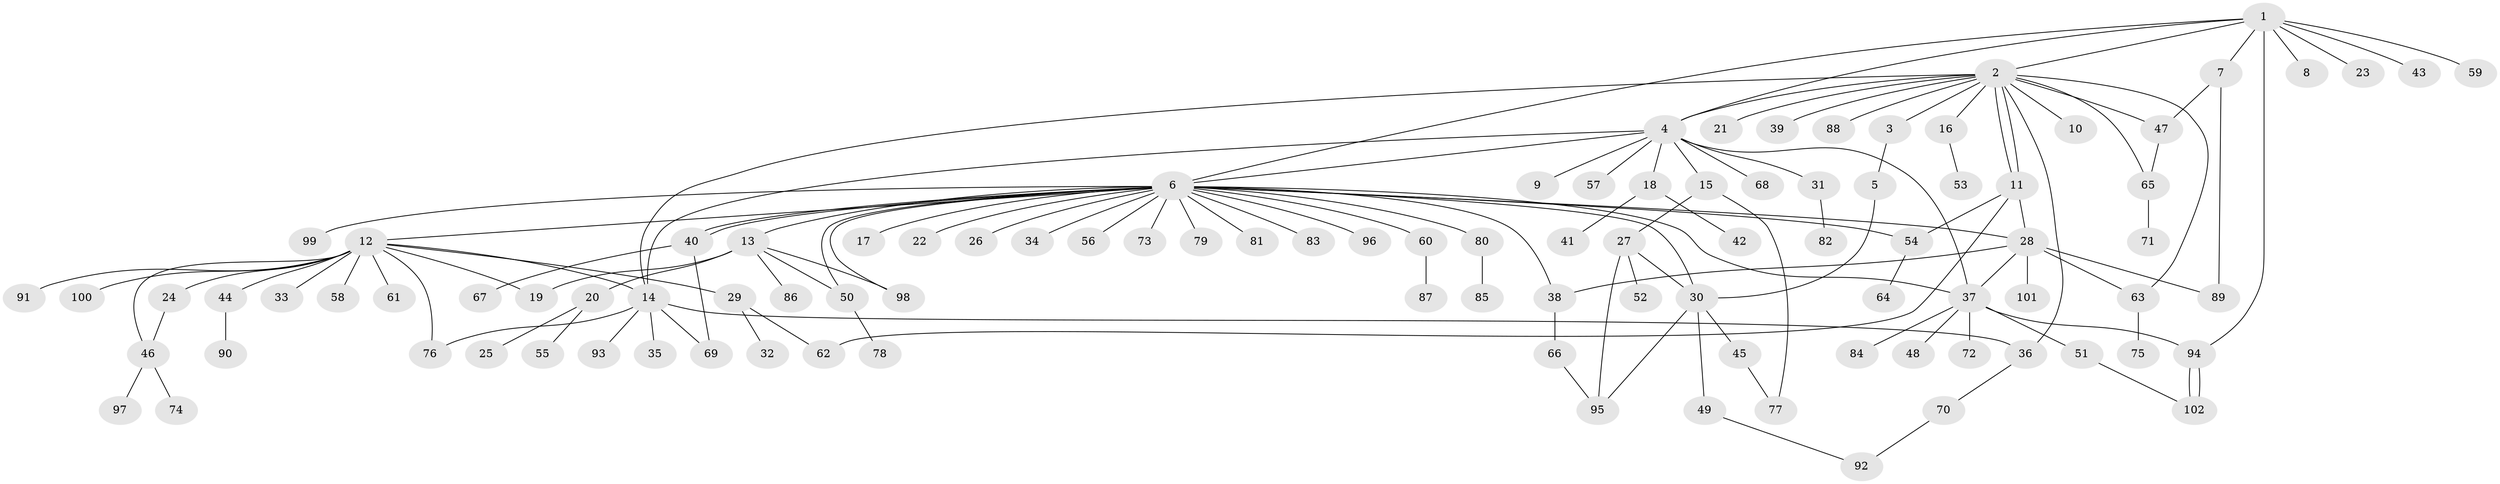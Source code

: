 // coarse degree distribution, {1: 0.5365853658536586, 6: 0.04878048780487805, 2: 0.14634146341463414, 8: 0.04878048780487805, 4: 0.04878048780487805, 10: 0.024390243902439025, 3: 0.04878048780487805, 5: 0.04878048780487805, 21: 0.024390243902439025, 7: 0.024390243902439025}
// Generated by graph-tools (version 1.1) at 2025/36/03/04/25 23:36:48]
// undirected, 102 vertices, 133 edges
graph export_dot {
  node [color=gray90,style=filled];
  1;
  2;
  3;
  4;
  5;
  6;
  7;
  8;
  9;
  10;
  11;
  12;
  13;
  14;
  15;
  16;
  17;
  18;
  19;
  20;
  21;
  22;
  23;
  24;
  25;
  26;
  27;
  28;
  29;
  30;
  31;
  32;
  33;
  34;
  35;
  36;
  37;
  38;
  39;
  40;
  41;
  42;
  43;
  44;
  45;
  46;
  47;
  48;
  49;
  50;
  51;
  52;
  53;
  54;
  55;
  56;
  57;
  58;
  59;
  60;
  61;
  62;
  63;
  64;
  65;
  66;
  67;
  68;
  69;
  70;
  71;
  72;
  73;
  74;
  75;
  76;
  77;
  78;
  79;
  80;
  81;
  82;
  83;
  84;
  85;
  86;
  87;
  88;
  89;
  90;
  91;
  92;
  93;
  94;
  95;
  96;
  97;
  98;
  99;
  100;
  101;
  102;
  1 -- 2;
  1 -- 4;
  1 -- 6;
  1 -- 7;
  1 -- 8;
  1 -- 23;
  1 -- 43;
  1 -- 59;
  1 -- 94;
  2 -- 3;
  2 -- 4;
  2 -- 10;
  2 -- 11;
  2 -- 11;
  2 -- 14;
  2 -- 16;
  2 -- 21;
  2 -- 36;
  2 -- 39;
  2 -- 47;
  2 -- 63;
  2 -- 65;
  2 -- 88;
  3 -- 5;
  4 -- 6;
  4 -- 9;
  4 -- 14;
  4 -- 15;
  4 -- 18;
  4 -- 31;
  4 -- 37;
  4 -- 57;
  4 -- 68;
  5 -- 30;
  6 -- 12;
  6 -- 13;
  6 -- 17;
  6 -- 22;
  6 -- 26;
  6 -- 28;
  6 -- 30;
  6 -- 34;
  6 -- 37;
  6 -- 38;
  6 -- 40;
  6 -- 40;
  6 -- 50;
  6 -- 54;
  6 -- 56;
  6 -- 60;
  6 -- 73;
  6 -- 79;
  6 -- 80;
  6 -- 81;
  6 -- 83;
  6 -- 96;
  6 -- 98;
  6 -- 99;
  7 -- 47;
  7 -- 89;
  11 -- 28;
  11 -- 54;
  11 -- 62;
  12 -- 14;
  12 -- 19;
  12 -- 24;
  12 -- 29;
  12 -- 33;
  12 -- 44;
  12 -- 46;
  12 -- 58;
  12 -- 61;
  12 -- 76;
  12 -- 91;
  12 -- 100;
  13 -- 19;
  13 -- 20;
  13 -- 50;
  13 -- 86;
  13 -- 98;
  14 -- 35;
  14 -- 36;
  14 -- 69;
  14 -- 76;
  14 -- 93;
  15 -- 27;
  15 -- 77;
  16 -- 53;
  18 -- 41;
  18 -- 42;
  20 -- 25;
  20 -- 55;
  24 -- 46;
  27 -- 30;
  27 -- 52;
  27 -- 95;
  28 -- 37;
  28 -- 38;
  28 -- 63;
  28 -- 89;
  28 -- 101;
  29 -- 32;
  29 -- 62;
  30 -- 45;
  30 -- 49;
  30 -- 95;
  31 -- 82;
  36 -- 70;
  37 -- 48;
  37 -- 51;
  37 -- 72;
  37 -- 84;
  37 -- 94;
  38 -- 66;
  40 -- 67;
  40 -- 69;
  44 -- 90;
  45 -- 77;
  46 -- 74;
  46 -- 97;
  47 -- 65;
  49 -- 92;
  50 -- 78;
  51 -- 102;
  54 -- 64;
  60 -- 87;
  63 -- 75;
  65 -- 71;
  66 -- 95;
  70 -- 92;
  80 -- 85;
  94 -- 102;
  94 -- 102;
}
